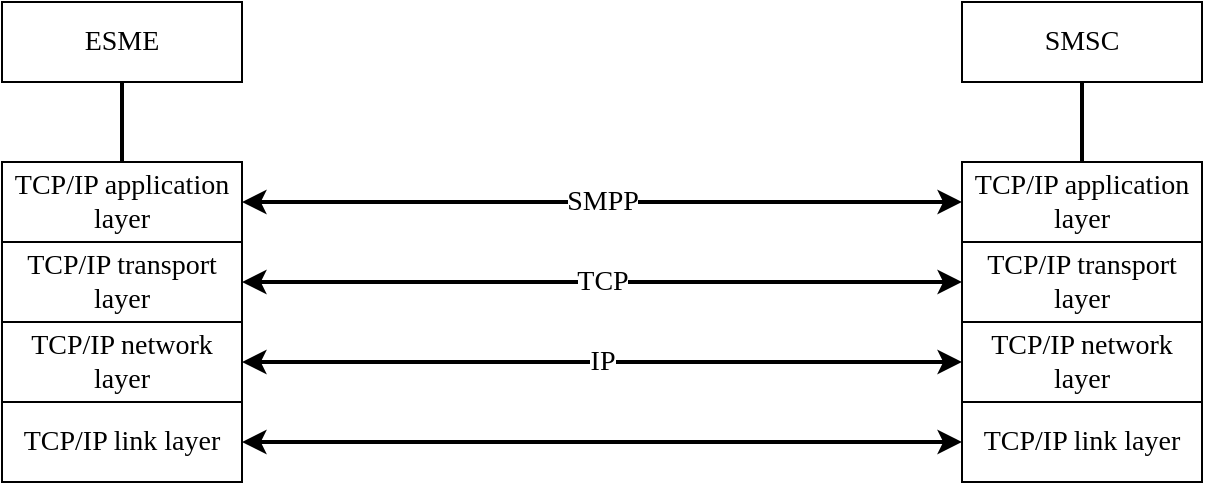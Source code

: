<mxfile version="20.8.13" type="github">
  <diagram name="Страница 1" id="1yKN8PPm1q_eQylwk7R-">
    <mxGraphModel dx="1427" dy="669" grid="1" gridSize="10" guides="1" tooltips="1" connect="1" arrows="1" fold="1" page="1" pageScale="1" pageWidth="827" pageHeight="1169" math="0" shadow="0">
      <root>
        <mxCell id="0" />
        <mxCell id="1" parent="0" />
        <mxCell id="pbAYXgpU1RIu_hfacqZX-1" value="ESME" style="rounded=0;whiteSpace=wrap;html=1;fontFamily=Times New Roman;fontSize=14;" vertex="1" parent="1">
          <mxGeometry x="80" y="40" width="120" height="40" as="geometry" />
        </mxCell>
        <mxCell id="pbAYXgpU1RIu_hfacqZX-2" value="SMSC" style="rounded=0;whiteSpace=wrap;html=1;fontFamily=Times New Roman;fontSize=14;" vertex="1" parent="1">
          <mxGeometry x="560" y="40" width="120" height="40" as="geometry" />
        </mxCell>
        <mxCell id="pbAYXgpU1RIu_hfacqZX-4" value="TCP/IP application layer" style="rounded=0;whiteSpace=wrap;html=1;fontFamily=Times New Roman;fontSize=14;" vertex="1" parent="1">
          <mxGeometry x="560" y="120" width="120" height="40" as="geometry" />
        </mxCell>
        <mxCell id="pbAYXgpU1RIu_hfacqZX-5" value="TCP/IP application layer" style="rounded=0;whiteSpace=wrap;html=1;fontFamily=Times New Roman;fontSize=14;" vertex="1" parent="1">
          <mxGeometry x="80" y="120" width="120" height="40" as="geometry" />
        </mxCell>
        <mxCell id="pbAYXgpU1RIu_hfacqZX-9" value="TCP/IP link layer" style="rounded=0;whiteSpace=wrap;html=1;fontFamily=Times New Roman;fontSize=14;" vertex="1" parent="1">
          <mxGeometry x="80" y="240" width="120" height="40" as="geometry" />
        </mxCell>
        <mxCell id="pbAYXgpU1RIu_hfacqZX-10" value="TCP/IP network layer" style="rounded=0;whiteSpace=wrap;html=1;fontFamily=Times New Roman;fontSize=14;" vertex="1" parent="1">
          <mxGeometry x="80" y="200" width="120" height="40" as="geometry" />
        </mxCell>
        <mxCell id="pbAYXgpU1RIu_hfacqZX-11" value="TCP/IP transport layer" style="rounded=0;whiteSpace=wrap;html=1;fontFamily=Times New Roman;fontSize=14;" vertex="1" parent="1">
          <mxGeometry x="80" y="160" width="120" height="40" as="geometry" />
        </mxCell>
        <mxCell id="pbAYXgpU1RIu_hfacqZX-12" value="TCP/IP link layer" style="rounded=0;whiteSpace=wrap;html=1;fontFamily=Times New Roman;fontSize=14;" vertex="1" parent="1">
          <mxGeometry x="560" y="240" width="120" height="40" as="geometry" />
        </mxCell>
        <mxCell id="pbAYXgpU1RIu_hfacqZX-13" value="TCP/IP network layer" style="rounded=0;whiteSpace=wrap;html=1;fontFamily=Times New Roman;fontSize=14;" vertex="1" parent="1">
          <mxGeometry x="560" y="200" width="120" height="40" as="geometry" />
        </mxCell>
        <mxCell id="pbAYXgpU1RIu_hfacqZX-14" value="TCP/IP transport layer" style="rounded=0;whiteSpace=wrap;html=1;fontFamily=Times New Roman;fontSize=14;" vertex="1" parent="1">
          <mxGeometry x="560" y="160" width="120" height="40" as="geometry" />
        </mxCell>
        <mxCell id="pbAYXgpU1RIu_hfacqZX-15" value="TCP" style="endArrow=classic;startArrow=classic;html=1;rounded=0;strokeWidth=2;fontFamily=Times New Roman;fontSize=14;entryX=0;entryY=0.5;entryDx=0;entryDy=0;exitX=1;exitY=0.5;exitDx=0;exitDy=0;" edge="1" parent="1" source="pbAYXgpU1RIu_hfacqZX-11" target="pbAYXgpU1RIu_hfacqZX-14">
          <mxGeometry width="50" height="50" relative="1" as="geometry">
            <mxPoint x="390" y="370" as="sourcePoint" />
            <mxPoint x="440" y="320" as="targetPoint" />
          </mxGeometry>
        </mxCell>
        <mxCell id="pbAYXgpU1RIu_hfacqZX-16" value="IP" style="endArrow=classic;startArrow=classic;html=1;rounded=0;strokeWidth=2;fontFamily=Times New Roman;fontSize=14;entryX=0;entryY=0.5;entryDx=0;entryDy=0;exitX=1;exitY=0.5;exitDx=0;exitDy=0;" edge="1" parent="1" source="pbAYXgpU1RIu_hfacqZX-10" target="pbAYXgpU1RIu_hfacqZX-13">
          <mxGeometry width="50" height="50" relative="1" as="geometry">
            <mxPoint x="390" y="370" as="sourcePoint" />
            <mxPoint x="440" y="320" as="targetPoint" />
          </mxGeometry>
        </mxCell>
        <mxCell id="pbAYXgpU1RIu_hfacqZX-17" value="" style="endArrow=classic;startArrow=classic;html=1;rounded=0;strokeWidth=2;fontFamily=Times New Roman;fontSize=14;entryX=0;entryY=0.5;entryDx=0;entryDy=0;exitX=1;exitY=0.5;exitDx=0;exitDy=0;" edge="1" parent="1" source="pbAYXgpU1RIu_hfacqZX-9" target="pbAYXgpU1RIu_hfacqZX-12">
          <mxGeometry width="50" height="50" relative="1" as="geometry">
            <mxPoint x="390" y="370" as="sourcePoint" />
            <mxPoint x="440" y="320" as="targetPoint" />
          </mxGeometry>
        </mxCell>
        <mxCell id="pbAYXgpU1RIu_hfacqZX-18" value="" style="endArrow=none;html=1;rounded=0;strokeWidth=2;fontFamily=Times New Roman;fontSize=14;entryX=0.5;entryY=1;entryDx=0;entryDy=0;exitX=0.5;exitY=0;exitDx=0;exitDy=0;" edge="1" parent="1" source="pbAYXgpU1RIu_hfacqZX-5" target="pbAYXgpU1RIu_hfacqZX-1">
          <mxGeometry width="50" height="50" relative="1" as="geometry">
            <mxPoint x="390" y="370" as="sourcePoint" />
            <mxPoint x="440" y="320" as="targetPoint" />
          </mxGeometry>
        </mxCell>
        <mxCell id="pbAYXgpU1RIu_hfacqZX-20" value="" style="endArrow=none;html=1;rounded=0;strokeWidth=2;fontFamily=Times New Roman;fontSize=14;entryX=0.5;entryY=1;entryDx=0;entryDy=0;" edge="1" parent="1" source="pbAYXgpU1RIu_hfacqZX-4" target="pbAYXgpU1RIu_hfacqZX-2">
          <mxGeometry width="50" height="50" relative="1" as="geometry">
            <mxPoint x="150" y="130" as="sourcePoint" />
            <mxPoint x="150" y="90" as="targetPoint" />
          </mxGeometry>
        </mxCell>
        <mxCell id="pbAYXgpU1RIu_hfacqZX-21" value="SMPP" style="endArrow=classic;startArrow=classic;html=1;rounded=0;strokeWidth=2;fontFamily=Times New Roman;fontSize=14;entryX=0;entryY=0.5;entryDx=0;entryDy=0;exitX=1;exitY=0.5;exitDx=0;exitDy=0;" edge="1" parent="1" source="pbAYXgpU1RIu_hfacqZX-5" target="pbAYXgpU1RIu_hfacqZX-4">
          <mxGeometry width="50" height="50" relative="1" as="geometry">
            <mxPoint x="390" y="370" as="sourcePoint" />
            <mxPoint x="440" y="320" as="targetPoint" />
          </mxGeometry>
        </mxCell>
      </root>
    </mxGraphModel>
  </diagram>
</mxfile>
